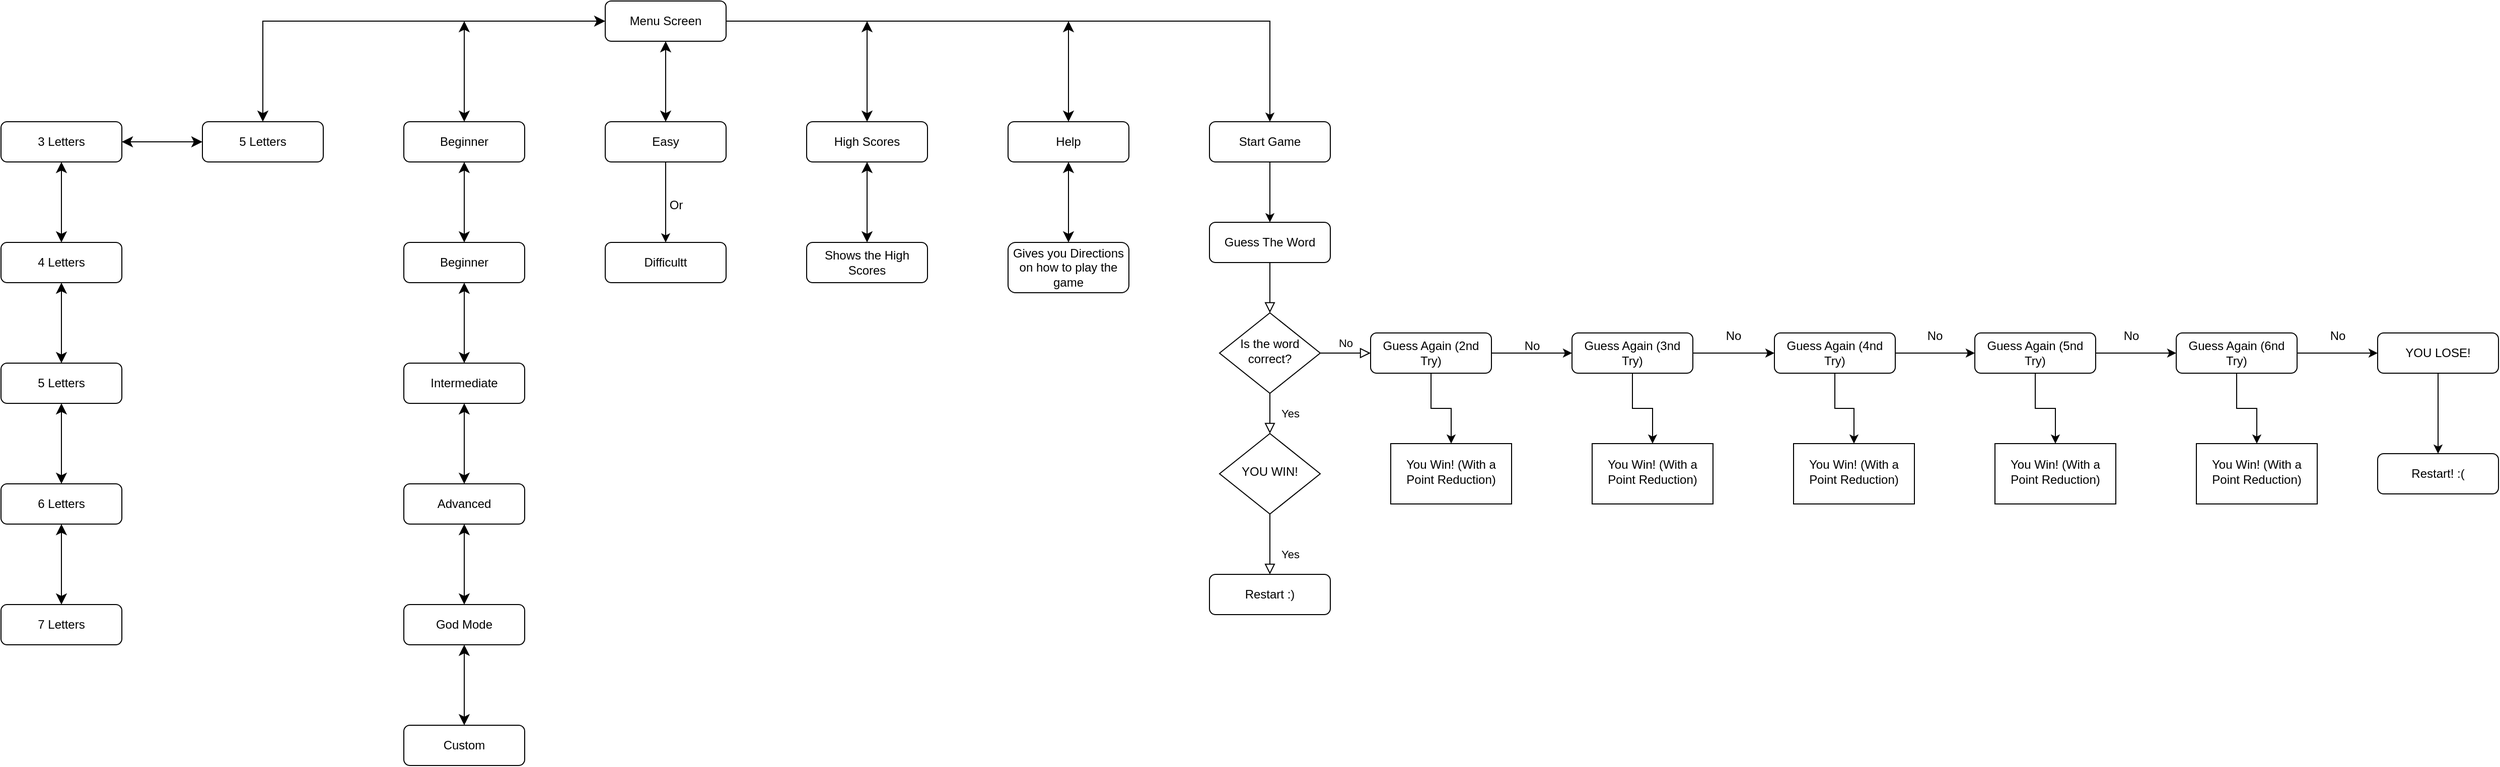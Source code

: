 <mxfile version="22.1.11" type="device">
  <diagram id="C5RBs43oDa-KdzZeNtuy" name="Page-1">
    <mxGraphModel dx="954" dy="566" grid="1" gridSize="10" guides="1" tooltips="1" connect="1" arrows="1" fold="1" page="1" pageScale="1" pageWidth="1169" pageHeight="827" math="0" shadow="0">
      <root>
        <mxCell id="WIyWlLk6GJQsqaUBKTNV-0" />
        <mxCell id="WIyWlLk6GJQsqaUBKTNV-1" parent="WIyWlLk6GJQsqaUBKTNV-0" />
        <mxCell id="WIyWlLk6GJQsqaUBKTNV-2" value="" style="rounded=0;html=1;jettySize=auto;orthogonalLoop=1;fontSize=11;endArrow=block;endFill=0;endSize=8;strokeWidth=1;shadow=0;labelBackgroundColor=none;edgeStyle=orthogonalEdgeStyle;" parent="WIyWlLk6GJQsqaUBKTNV-1" source="WIyWlLk6GJQsqaUBKTNV-3" target="WIyWlLk6GJQsqaUBKTNV-6" edge="1">
          <mxGeometry relative="1" as="geometry" />
        </mxCell>
        <mxCell id="WIyWlLk6GJQsqaUBKTNV-3" value="Guess The Word" style="rounded=1;whiteSpace=wrap;html=1;fontSize=12;glass=0;strokeWidth=1;shadow=0;" parent="WIyWlLk6GJQsqaUBKTNV-1" vertex="1">
          <mxGeometry x="1360" y="370" width="120" height="40" as="geometry" />
        </mxCell>
        <mxCell id="WIyWlLk6GJQsqaUBKTNV-4" value="Yes" style="rounded=0;html=1;jettySize=auto;orthogonalLoop=1;fontSize=11;endArrow=block;endFill=0;endSize=8;strokeWidth=1;shadow=0;labelBackgroundColor=none;edgeStyle=orthogonalEdgeStyle;" parent="WIyWlLk6GJQsqaUBKTNV-1" source="WIyWlLk6GJQsqaUBKTNV-6" target="WIyWlLk6GJQsqaUBKTNV-10" edge="1">
          <mxGeometry y="20" relative="1" as="geometry">
            <mxPoint as="offset" />
          </mxGeometry>
        </mxCell>
        <mxCell id="WIyWlLk6GJQsqaUBKTNV-5" value="No" style="edgeStyle=orthogonalEdgeStyle;rounded=0;html=1;jettySize=auto;orthogonalLoop=1;fontSize=11;endArrow=block;endFill=0;endSize=8;strokeWidth=1;shadow=0;labelBackgroundColor=none;" parent="WIyWlLk6GJQsqaUBKTNV-1" source="WIyWlLk6GJQsqaUBKTNV-6" target="WIyWlLk6GJQsqaUBKTNV-7" edge="1">
          <mxGeometry y="10" relative="1" as="geometry">
            <mxPoint as="offset" />
          </mxGeometry>
        </mxCell>
        <mxCell id="WIyWlLk6GJQsqaUBKTNV-6" value="Is the word correct?" style="rhombus;whiteSpace=wrap;html=1;shadow=0;fontFamily=Helvetica;fontSize=12;align=center;strokeWidth=1;spacing=6;spacingTop=-4;" parent="WIyWlLk6GJQsqaUBKTNV-1" vertex="1">
          <mxGeometry x="1370" y="460" width="100" height="80" as="geometry" />
        </mxCell>
        <mxCell id="23EKihUXWxY2DLU9EtFh-1" value="" style="edgeStyle=orthogonalEdgeStyle;rounded=0;orthogonalLoop=1;jettySize=auto;html=1;" parent="WIyWlLk6GJQsqaUBKTNV-1" source="WIyWlLk6GJQsqaUBKTNV-7" target="23EKihUXWxY2DLU9EtFh-0" edge="1">
          <mxGeometry relative="1" as="geometry" />
        </mxCell>
        <mxCell id="23EKihUXWxY2DLU9EtFh-18" value="" style="edgeStyle=orthogonalEdgeStyle;rounded=0;orthogonalLoop=1;jettySize=auto;html=1;" parent="WIyWlLk6GJQsqaUBKTNV-1" source="WIyWlLk6GJQsqaUBKTNV-7" target="23EKihUXWxY2DLU9EtFh-15" edge="1">
          <mxGeometry relative="1" as="geometry" />
        </mxCell>
        <mxCell id="WIyWlLk6GJQsqaUBKTNV-7" value="Guess Again (2nd Try)" style="rounded=1;whiteSpace=wrap;html=1;fontSize=12;glass=0;strokeWidth=1;shadow=0;" parent="WIyWlLk6GJQsqaUBKTNV-1" vertex="1">
          <mxGeometry x="1520" y="480" width="120" height="40" as="geometry" />
        </mxCell>
        <mxCell id="WIyWlLk6GJQsqaUBKTNV-8" value="Yes" style="rounded=0;html=1;jettySize=auto;orthogonalLoop=1;fontSize=11;endArrow=block;endFill=0;endSize=8;strokeWidth=1;shadow=0;labelBackgroundColor=none;edgeStyle=orthogonalEdgeStyle;" parent="WIyWlLk6GJQsqaUBKTNV-1" source="WIyWlLk6GJQsqaUBKTNV-10" target="WIyWlLk6GJQsqaUBKTNV-11" edge="1">
          <mxGeometry x="0.333" y="20" relative="1" as="geometry">
            <mxPoint as="offset" />
          </mxGeometry>
        </mxCell>
        <mxCell id="WIyWlLk6GJQsqaUBKTNV-10" value="YOU WIN!" style="rhombus;whiteSpace=wrap;html=1;shadow=0;fontFamily=Helvetica;fontSize=12;align=center;strokeWidth=1;spacing=6;spacingTop=-4;" parent="WIyWlLk6GJQsqaUBKTNV-1" vertex="1">
          <mxGeometry x="1370" y="580" width="100" height="80" as="geometry" />
        </mxCell>
        <mxCell id="WIyWlLk6GJQsqaUBKTNV-11" value="Restart :)" style="rounded=1;whiteSpace=wrap;html=1;fontSize=12;glass=0;strokeWidth=1;shadow=0;" parent="WIyWlLk6GJQsqaUBKTNV-1" vertex="1">
          <mxGeometry x="1360" y="720" width="120" height="40" as="geometry" />
        </mxCell>
        <mxCell id="23EKihUXWxY2DLU9EtFh-4" value="" style="edgeStyle=orthogonalEdgeStyle;rounded=0;orthogonalLoop=1;jettySize=auto;html=1;" parent="WIyWlLk6GJQsqaUBKTNV-1" source="23EKihUXWxY2DLU9EtFh-0" target="23EKihUXWxY2DLU9EtFh-3" edge="1">
          <mxGeometry relative="1" as="geometry" />
        </mxCell>
        <mxCell id="23EKihUXWxY2DLU9EtFh-31" value="" style="edgeStyle=orthogonalEdgeStyle;rounded=0;orthogonalLoop=1;jettySize=auto;html=1;" parent="WIyWlLk6GJQsqaUBKTNV-1" source="23EKihUXWxY2DLU9EtFh-0" target="23EKihUXWxY2DLU9EtFh-21" edge="1">
          <mxGeometry relative="1" as="geometry" />
        </mxCell>
        <mxCell id="23EKihUXWxY2DLU9EtFh-0" value="Guess Again (3nd Try)" style="rounded=1;whiteSpace=wrap;html=1;fontSize=12;glass=0;strokeWidth=1;shadow=0;" parent="WIyWlLk6GJQsqaUBKTNV-1" vertex="1">
          <mxGeometry x="1720" y="480" width="120" height="40" as="geometry" />
        </mxCell>
        <mxCell id="23EKihUXWxY2DLU9EtFh-2" value="No" style="text;html=1;align=center;verticalAlign=middle;resizable=0;points=[];autosize=1;strokeColor=none;fillColor=none;" parent="WIyWlLk6GJQsqaUBKTNV-1" vertex="1">
          <mxGeometry x="1660" y="478" width="40" height="30" as="geometry" />
        </mxCell>
        <mxCell id="23EKihUXWxY2DLU9EtFh-7" value="" style="edgeStyle=orthogonalEdgeStyle;rounded=0;orthogonalLoop=1;jettySize=auto;html=1;" parent="WIyWlLk6GJQsqaUBKTNV-1" source="23EKihUXWxY2DLU9EtFh-3" target="23EKihUXWxY2DLU9EtFh-6" edge="1">
          <mxGeometry relative="1" as="geometry" />
        </mxCell>
        <mxCell id="23EKihUXWxY2DLU9EtFh-32" value="" style="edgeStyle=orthogonalEdgeStyle;rounded=0;orthogonalLoop=1;jettySize=auto;html=1;" parent="WIyWlLk6GJQsqaUBKTNV-1" source="23EKihUXWxY2DLU9EtFh-3" target="23EKihUXWxY2DLU9EtFh-23" edge="1">
          <mxGeometry relative="1" as="geometry" />
        </mxCell>
        <mxCell id="23EKihUXWxY2DLU9EtFh-3" value="Guess Again (4nd Try)" style="rounded=1;whiteSpace=wrap;html=1;fontSize=12;glass=0;strokeWidth=1;shadow=0;" parent="WIyWlLk6GJQsqaUBKTNV-1" vertex="1">
          <mxGeometry x="1921" y="480" width="120" height="40" as="geometry" />
        </mxCell>
        <mxCell id="23EKihUXWxY2DLU9EtFh-5" value="No" style="text;html=1;align=center;verticalAlign=middle;resizable=0;points=[];autosize=1;strokeColor=none;fillColor=none;" parent="WIyWlLk6GJQsqaUBKTNV-1" vertex="1">
          <mxGeometry x="1860" y="468" width="40" height="30" as="geometry" />
        </mxCell>
        <mxCell id="23EKihUXWxY2DLU9EtFh-10" value="" style="edgeStyle=orthogonalEdgeStyle;rounded=0;orthogonalLoop=1;jettySize=auto;html=1;" parent="WIyWlLk6GJQsqaUBKTNV-1" source="23EKihUXWxY2DLU9EtFh-6" target="23EKihUXWxY2DLU9EtFh-9" edge="1">
          <mxGeometry relative="1" as="geometry" />
        </mxCell>
        <mxCell id="23EKihUXWxY2DLU9EtFh-33" value="" style="edgeStyle=orthogonalEdgeStyle;rounded=0;orthogonalLoop=1;jettySize=auto;html=1;" parent="WIyWlLk6GJQsqaUBKTNV-1" source="23EKihUXWxY2DLU9EtFh-6" target="23EKihUXWxY2DLU9EtFh-25" edge="1">
          <mxGeometry relative="1" as="geometry" />
        </mxCell>
        <mxCell id="23EKihUXWxY2DLU9EtFh-6" value="Guess Again (5nd Try)" style="rounded=1;whiteSpace=wrap;html=1;fontSize=12;glass=0;strokeWidth=1;shadow=0;" parent="WIyWlLk6GJQsqaUBKTNV-1" vertex="1">
          <mxGeometry x="2120" y="480" width="120" height="40" as="geometry" />
        </mxCell>
        <mxCell id="23EKihUXWxY2DLU9EtFh-8" value="No" style="text;html=1;align=center;verticalAlign=middle;resizable=0;points=[];autosize=1;strokeColor=none;fillColor=none;" parent="WIyWlLk6GJQsqaUBKTNV-1" vertex="1">
          <mxGeometry x="2060" y="468" width="40" height="30" as="geometry" />
        </mxCell>
        <mxCell id="23EKihUXWxY2DLU9EtFh-13" value="" style="edgeStyle=orthogonalEdgeStyle;rounded=0;orthogonalLoop=1;jettySize=auto;html=1;" parent="WIyWlLk6GJQsqaUBKTNV-1" source="23EKihUXWxY2DLU9EtFh-9" target="23EKihUXWxY2DLU9EtFh-12" edge="1">
          <mxGeometry relative="1" as="geometry" />
        </mxCell>
        <mxCell id="23EKihUXWxY2DLU9EtFh-42" value="" style="edgeStyle=orthogonalEdgeStyle;rounded=0;orthogonalLoop=1;jettySize=auto;html=1;" parent="WIyWlLk6GJQsqaUBKTNV-1" source="23EKihUXWxY2DLU9EtFh-9" target="23EKihUXWxY2DLU9EtFh-27" edge="1">
          <mxGeometry relative="1" as="geometry" />
        </mxCell>
        <mxCell id="23EKihUXWxY2DLU9EtFh-9" value="Guess Again (6nd Try)" style="rounded=1;whiteSpace=wrap;html=1;fontSize=12;glass=0;strokeWidth=1;shadow=0;" parent="WIyWlLk6GJQsqaUBKTNV-1" vertex="1">
          <mxGeometry x="2320" y="480" width="120" height="40" as="geometry" />
        </mxCell>
        <mxCell id="23EKihUXWxY2DLU9EtFh-11" value="No" style="text;html=1;align=center;verticalAlign=middle;resizable=0;points=[];autosize=1;strokeColor=none;fillColor=none;" parent="WIyWlLk6GJQsqaUBKTNV-1" vertex="1">
          <mxGeometry x="2255" y="468" width="40" height="30" as="geometry" />
        </mxCell>
        <mxCell id="23EKihUXWxY2DLU9EtFh-41" value="" style="edgeStyle=orthogonalEdgeStyle;rounded=0;orthogonalLoop=1;jettySize=auto;html=1;" parent="WIyWlLk6GJQsqaUBKTNV-1" source="23EKihUXWxY2DLU9EtFh-12" target="23EKihUXWxY2DLU9EtFh-40" edge="1">
          <mxGeometry relative="1" as="geometry" />
        </mxCell>
        <mxCell id="23EKihUXWxY2DLU9EtFh-12" value="YOU LOSE!" style="rounded=1;whiteSpace=wrap;html=1;fontSize=12;glass=0;strokeWidth=1;shadow=0;" parent="WIyWlLk6GJQsqaUBKTNV-1" vertex="1">
          <mxGeometry x="2520" y="480" width="120" height="40" as="geometry" />
        </mxCell>
        <mxCell id="23EKihUXWxY2DLU9EtFh-14" value="No" style="text;html=1;align=center;verticalAlign=middle;resizable=0;points=[];autosize=1;strokeColor=none;fillColor=none;" parent="WIyWlLk6GJQsqaUBKTNV-1" vertex="1">
          <mxGeometry x="2460" y="468" width="40" height="30" as="geometry" />
        </mxCell>
        <mxCell id="23EKihUXWxY2DLU9EtFh-15" value="You Win! (With a Point Reduction)" style="whiteSpace=wrap;html=1;shadow=0;strokeWidth=1;spacing=6;spacingTop=-4;" parent="WIyWlLk6GJQsqaUBKTNV-1" vertex="1">
          <mxGeometry x="1540" y="590" width="120" height="60" as="geometry" />
        </mxCell>
        <mxCell id="23EKihUXWxY2DLU9EtFh-21" value="You Win! (With a Point Reduction)" style="whiteSpace=wrap;html=1;shadow=0;strokeWidth=1;spacing=6;spacingTop=-4;" parent="WIyWlLk6GJQsqaUBKTNV-1" vertex="1">
          <mxGeometry x="1740" y="590" width="120" height="60" as="geometry" />
        </mxCell>
        <mxCell id="23EKihUXWxY2DLU9EtFh-23" value="You Win! (With a Point Reduction)" style="whiteSpace=wrap;html=1;shadow=0;strokeWidth=1;spacing=6;spacingTop=-4;" parent="WIyWlLk6GJQsqaUBKTNV-1" vertex="1">
          <mxGeometry x="1940" y="590" width="120" height="60" as="geometry" />
        </mxCell>
        <mxCell id="23EKihUXWxY2DLU9EtFh-25" value="You Win! (With a Point Reduction)" style="whiteSpace=wrap;html=1;shadow=0;strokeWidth=1;spacing=6;spacingTop=-4;" parent="WIyWlLk6GJQsqaUBKTNV-1" vertex="1">
          <mxGeometry x="2140" y="590" width="120" height="60" as="geometry" />
        </mxCell>
        <mxCell id="23EKihUXWxY2DLU9EtFh-27" value="You Win! (With a Point Reduction)" style="whiteSpace=wrap;html=1;shadow=0;strokeWidth=1;spacing=6;spacingTop=-4;" parent="WIyWlLk6GJQsqaUBKTNV-1" vertex="1">
          <mxGeometry x="2340" y="590" width="120" height="60" as="geometry" />
        </mxCell>
        <mxCell id="23EKihUXWxY2DLU9EtFh-40" value="Restart! :(" style="rounded=1;whiteSpace=wrap;html=1;fontSize=12;glass=0;strokeWidth=1;shadow=0;" parent="WIyWlLk6GJQsqaUBKTNV-1" vertex="1">
          <mxGeometry x="2520" y="600" width="120" height="40" as="geometry" />
        </mxCell>
        <mxCell id="23EKihUXWxY2DLU9EtFh-87" value="" style="edgeStyle=orthogonalEdgeStyle;rounded=0;orthogonalLoop=1;jettySize=auto;html=1;" parent="WIyWlLk6GJQsqaUBKTNV-1" source="23EKihUXWxY2DLU9EtFh-43" target="23EKihUXWxY2DLU9EtFh-78" edge="1">
          <mxGeometry relative="1" as="geometry" />
        </mxCell>
        <mxCell id="23EKihUXWxY2DLU9EtFh-43" value="Easy" style="rounded=1;whiteSpace=wrap;html=1;fontSize=12;glass=0;strokeWidth=1;shadow=0;" parent="WIyWlLk6GJQsqaUBKTNV-1" vertex="1">
          <mxGeometry x="760" y="270" width="120" height="40" as="geometry" />
        </mxCell>
        <mxCell id="23EKihUXWxY2DLU9EtFh-45" value="High Scores" style="rounded=1;whiteSpace=wrap;html=1;fontSize=12;glass=0;strokeWidth=1;shadow=0;" parent="WIyWlLk6GJQsqaUBKTNV-1" vertex="1">
          <mxGeometry x="960" y="270" width="120" height="40" as="geometry" />
        </mxCell>
        <mxCell id="23EKihUXWxY2DLU9EtFh-47" value="Beginner" style="rounded=1;whiteSpace=wrap;html=1;fontSize=12;glass=0;strokeWidth=1;shadow=0;" parent="WIyWlLk6GJQsqaUBKTNV-1" vertex="1">
          <mxGeometry x="560" y="270" width="120" height="40" as="geometry" />
        </mxCell>
        <mxCell id="23EKihUXWxY2DLU9EtFh-49" value="5 Letters" style="rounded=1;whiteSpace=wrap;html=1;fontSize=12;glass=0;strokeWidth=1;shadow=0;" parent="WIyWlLk6GJQsqaUBKTNV-1" vertex="1">
          <mxGeometry x="360" y="270" width="120" height="40" as="geometry" />
        </mxCell>
        <mxCell id="23EKihUXWxY2DLU9EtFh-51" value="Help" style="rounded=1;whiteSpace=wrap;html=1;fontSize=12;glass=0;strokeWidth=1;shadow=0;" parent="WIyWlLk6GJQsqaUBKTNV-1" vertex="1">
          <mxGeometry x="1160" y="270" width="120" height="40" as="geometry" />
        </mxCell>
        <mxCell id="23EKihUXWxY2DLU9EtFh-59" value="" style="edgeStyle=orthogonalEdgeStyle;rounded=0;orthogonalLoop=1;jettySize=auto;html=1;" parent="WIyWlLk6GJQsqaUBKTNV-1" source="23EKihUXWxY2DLU9EtFh-53" target="WIyWlLk6GJQsqaUBKTNV-3" edge="1">
          <mxGeometry relative="1" as="geometry" />
        </mxCell>
        <mxCell id="23EKihUXWxY2DLU9EtFh-53" value="Start Game" style="rounded=1;whiteSpace=wrap;html=1;fontSize=12;glass=0;strokeWidth=1;shadow=0;" parent="WIyWlLk6GJQsqaUBKTNV-1" vertex="1">
          <mxGeometry x="1360" y="270" width="120" height="40" as="geometry" />
        </mxCell>
        <mxCell id="23EKihUXWxY2DLU9EtFh-71" value="" style="edgeStyle=orthogonalEdgeStyle;rounded=0;orthogonalLoop=1;jettySize=auto;html=1;entryX=0.5;entryY=0;entryDx=0;entryDy=0;" parent="WIyWlLk6GJQsqaUBKTNV-1" source="23EKihUXWxY2DLU9EtFh-55" target="23EKihUXWxY2DLU9EtFh-53" edge="1">
          <mxGeometry relative="1" as="geometry">
            <mxPoint x="980" y="170" as="targetPoint" />
          </mxGeometry>
        </mxCell>
        <mxCell id="23EKihUXWxY2DLU9EtFh-55" value="Menu Screen" style="rounded=1;whiteSpace=wrap;html=1;fontSize=12;glass=0;strokeWidth=1;shadow=0;" parent="WIyWlLk6GJQsqaUBKTNV-1" vertex="1">
          <mxGeometry x="760" y="150" width="120" height="40" as="geometry" />
        </mxCell>
        <mxCell id="23EKihUXWxY2DLU9EtFh-76" value="Beginner" style="rounded=1;whiteSpace=wrap;html=1;fontSize=12;glass=0;strokeWidth=1;shadow=0;" parent="WIyWlLk6GJQsqaUBKTNV-1" vertex="1">
          <mxGeometry x="560" y="390" width="120" height="40" as="geometry" />
        </mxCell>
        <mxCell id="23EKihUXWxY2DLU9EtFh-78" value="Difficultt" style="rounded=1;whiteSpace=wrap;html=1;fontSize=12;glass=0;strokeWidth=1;shadow=0;" parent="WIyWlLk6GJQsqaUBKTNV-1" vertex="1">
          <mxGeometry x="760" y="390" width="120" height="40" as="geometry" />
        </mxCell>
        <mxCell id="23EKihUXWxY2DLU9EtFh-80" value="Shows the High Scores" style="rounded=1;whiteSpace=wrap;html=1;fontSize=12;glass=0;strokeWidth=1;shadow=0;" parent="WIyWlLk6GJQsqaUBKTNV-1" vertex="1">
          <mxGeometry x="960" y="390" width="120" height="40" as="geometry" />
        </mxCell>
        <mxCell id="23EKihUXWxY2DLU9EtFh-82" value="Gives you Directions on how to play the game" style="rounded=1;whiteSpace=wrap;html=1;fontSize=12;glass=0;strokeWidth=1;shadow=0;" parent="WIyWlLk6GJQsqaUBKTNV-1" vertex="1">
          <mxGeometry x="1160" y="390" width="120" height="50" as="geometry" />
        </mxCell>
        <mxCell id="23EKihUXWxY2DLU9EtFh-85" value="" style="edgeStyle=none;orthogonalLoop=1;jettySize=auto;html=1;endArrow=classic;startArrow=classic;endSize=8;startSize=8;rounded=0;entryX=0.5;entryY=1;entryDx=0;entryDy=0;" parent="WIyWlLk6GJQsqaUBKTNV-1" source="23EKihUXWxY2DLU9EtFh-43" target="23EKihUXWxY2DLU9EtFh-55" edge="1">
          <mxGeometry width="100" relative="1" as="geometry">
            <mxPoint x="770" y="240" as="sourcePoint" />
            <mxPoint x="870" y="240" as="targetPoint" />
            <Array as="points" />
          </mxGeometry>
        </mxCell>
        <mxCell id="23EKihUXWxY2DLU9EtFh-89" value="" style="edgeStyle=none;orthogonalLoop=1;jettySize=auto;html=1;endArrow=classic;startArrow=classic;endSize=8;startSize=8;rounded=0;" parent="WIyWlLk6GJQsqaUBKTNV-1" source="23EKihUXWxY2DLU9EtFh-45" edge="1">
          <mxGeometry width="100" relative="1" as="geometry">
            <mxPoint x="960" y="220" as="sourcePoint" />
            <mxPoint x="1020" y="170" as="targetPoint" />
            <Array as="points" />
          </mxGeometry>
        </mxCell>
        <mxCell id="23EKihUXWxY2DLU9EtFh-90" value="" style="edgeStyle=none;orthogonalLoop=1;jettySize=auto;html=1;endArrow=classic;startArrow=classic;endSize=8;startSize=8;rounded=0;entryX=0.5;entryY=1;entryDx=0;entryDy=0;exitX=0.5;exitY=0;exitDx=0;exitDy=0;" parent="WIyWlLk6GJQsqaUBKTNV-1" source="23EKihUXWxY2DLU9EtFh-80" target="23EKihUXWxY2DLU9EtFh-45" edge="1">
          <mxGeometry width="100" relative="1" as="geometry">
            <mxPoint x="970" y="350" as="sourcePoint" />
            <mxPoint x="1070" y="350" as="targetPoint" />
            <Array as="points" />
          </mxGeometry>
        </mxCell>
        <mxCell id="23EKihUXWxY2DLU9EtFh-91" value="" style="edgeStyle=none;orthogonalLoop=1;jettySize=auto;html=1;endArrow=classic;startArrow=classic;endSize=8;startSize=8;rounded=0;entryX=0.5;entryY=0;entryDx=0;entryDy=0;" parent="WIyWlLk6GJQsqaUBKTNV-1" target="23EKihUXWxY2DLU9EtFh-51" edge="1">
          <mxGeometry width="100" relative="1" as="geometry">
            <mxPoint x="1220" y="170" as="sourcePoint" />
            <mxPoint x="1270" y="200" as="targetPoint" />
            <Array as="points" />
          </mxGeometry>
        </mxCell>
        <mxCell id="23EKihUXWxY2DLU9EtFh-92" value="" style="edgeStyle=none;orthogonalLoop=1;jettySize=auto;html=1;endArrow=classic;startArrow=classic;endSize=8;startSize=8;rounded=0;entryX=0.5;entryY=0;entryDx=0;entryDy=0;exitX=0.5;exitY=1;exitDx=0;exitDy=0;" parent="WIyWlLk6GJQsqaUBKTNV-1" source="23EKihUXWxY2DLU9EtFh-51" target="23EKihUXWxY2DLU9EtFh-82" edge="1">
          <mxGeometry width="100" relative="1" as="geometry">
            <mxPoint x="1170" y="340" as="sourcePoint" />
            <mxPoint x="1270" y="340" as="targetPoint" />
            <Array as="points" />
          </mxGeometry>
        </mxCell>
        <mxCell id="23EKihUXWxY2DLU9EtFh-95" value="" style="edgeStyle=none;orthogonalLoop=1;jettySize=auto;html=1;endArrow=classic;startArrow=classic;endSize=8;startSize=8;rounded=0;" parent="WIyWlLk6GJQsqaUBKTNV-1" source="23EKihUXWxY2DLU9EtFh-47" edge="1">
          <mxGeometry width="100" relative="1" as="geometry">
            <mxPoint x="570" y="220" as="sourcePoint" />
            <mxPoint x="620" y="170" as="targetPoint" />
            <Array as="points" />
          </mxGeometry>
        </mxCell>
        <mxCell id="23EKihUXWxY2DLU9EtFh-96" value="" style="edgeStyle=none;orthogonalLoop=1;jettySize=auto;html=1;endArrow=classic;startArrow=classic;endSize=8;startSize=8;rounded=0;entryX=0.5;entryY=0;entryDx=0;entryDy=0;exitX=0.5;exitY=1;exitDx=0;exitDy=0;" parent="WIyWlLk6GJQsqaUBKTNV-1" source="23EKihUXWxY2DLU9EtFh-47" target="23EKihUXWxY2DLU9EtFh-76" edge="1">
          <mxGeometry width="100" relative="1" as="geometry">
            <mxPoint x="570" y="330" as="sourcePoint" />
            <mxPoint x="670" y="330" as="targetPoint" />
            <Array as="points" />
          </mxGeometry>
        </mxCell>
        <mxCell id="23EKihUXWxY2DLU9EtFh-97" value="" style="edgeStyle=none;orthogonalLoop=1;jettySize=auto;html=1;endArrow=classic;startArrow=classic;endSize=8;startSize=8;rounded=0;entryX=0.5;entryY=0;entryDx=0;entryDy=0;exitX=0;exitY=0.5;exitDx=0;exitDy=0;" parent="WIyWlLk6GJQsqaUBKTNV-1" source="23EKihUXWxY2DLU9EtFh-55" target="23EKihUXWxY2DLU9EtFh-49" edge="1">
          <mxGeometry width="100" relative="1" as="geometry">
            <mxPoint x="370" y="210" as="sourcePoint" />
            <mxPoint x="470" y="210" as="targetPoint" />
            <Array as="points">
              <mxPoint x="420" y="170" />
            </Array>
          </mxGeometry>
        </mxCell>
        <mxCell id="23EKihUXWxY2DLU9EtFh-103" value="3 Letters" style="rounded=1;whiteSpace=wrap;html=1;fontSize=12;glass=0;strokeWidth=1;shadow=0;" parent="WIyWlLk6GJQsqaUBKTNV-1" vertex="1">
          <mxGeometry x="160" y="270" width="120" height="40" as="geometry" />
        </mxCell>
        <mxCell id="23EKihUXWxY2DLU9EtFh-105" value="" style="edgeStyle=none;orthogonalLoop=1;jettySize=auto;html=1;endArrow=classic;startArrow=classic;endSize=8;startSize=8;rounded=0;exitX=1;exitY=0.5;exitDx=0;exitDy=0;entryX=0;entryY=0.5;entryDx=0;entryDy=0;" parent="WIyWlLk6GJQsqaUBKTNV-1" source="23EKihUXWxY2DLU9EtFh-103" target="23EKihUXWxY2DLU9EtFh-49" edge="1">
          <mxGeometry width="100" relative="1" as="geometry">
            <mxPoint x="290" y="290" as="sourcePoint" />
            <mxPoint x="390" y="290" as="targetPoint" />
            <Array as="points" />
          </mxGeometry>
        </mxCell>
        <mxCell id="23EKihUXWxY2DLU9EtFh-106" value="4 Letters" style="rounded=1;whiteSpace=wrap;html=1;fontSize=12;glass=0;strokeWidth=1;shadow=0;" parent="WIyWlLk6GJQsqaUBKTNV-1" vertex="1">
          <mxGeometry x="160" y="390" width="120" height="40" as="geometry" />
        </mxCell>
        <mxCell id="23EKihUXWxY2DLU9EtFh-108" value="5 Letters" style="rounded=1;whiteSpace=wrap;html=1;fontSize=12;glass=0;strokeWidth=1;shadow=0;" parent="WIyWlLk6GJQsqaUBKTNV-1" vertex="1">
          <mxGeometry x="160" y="510" width="120" height="40" as="geometry" />
        </mxCell>
        <mxCell id="23EKihUXWxY2DLU9EtFh-110" value="6 Letters" style="rounded=1;whiteSpace=wrap;html=1;fontSize=12;glass=0;strokeWidth=1;shadow=0;" parent="WIyWlLk6GJQsqaUBKTNV-1" vertex="1">
          <mxGeometry x="160" y="630" width="120" height="40" as="geometry" />
        </mxCell>
        <mxCell id="23EKihUXWxY2DLU9EtFh-112" value="7 Letters" style="rounded=1;whiteSpace=wrap;html=1;fontSize=12;glass=0;strokeWidth=1;shadow=0;" parent="WIyWlLk6GJQsqaUBKTNV-1" vertex="1">
          <mxGeometry x="160" y="750" width="120" height="40" as="geometry" />
        </mxCell>
        <mxCell id="23EKihUXWxY2DLU9EtFh-114" value="" style="edgeStyle=none;orthogonalLoop=1;jettySize=auto;html=1;endArrow=classic;startArrow=classic;endSize=8;startSize=8;rounded=0;exitX=0.5;exitY=0;exitDx=0;exitDy=0;entryX=0.5;entryY=1;entryDx=0;entryDy=0;" parent="WIyWlLk6GJQsqaUBKTNV-1" source="23EKihUXWxY2DLU9EtFh-106" target="23EKihUXWxY2DLU9EtFh-103" edge="1">
          <mxGeometry width="100" relative="1" as="geometry">
            <mxPoint x="170" y="340" as="sourcePoint" />
            <mxPoint x="200" y="340" as="targetPoint" />
            <Array as="points" />
          </mxGeometry>
        </mxCell>
        <mxCell id="23EKihUXWxY2DLU9EtFh-115" value="" style="edgeStyle=none;orthogonalLoop=1;jettySize=auto;html=1;endArrow=classic;startArrow=classic;endSize=8;startSize=8;rounded=0;entryX=0.5;entryY=1;entryDx=0;entryDy=0;exitX=0.5;exitY=0;exitDx=0;exitDy=0;" parent="WIyWlLk6GJQsqaUBKTNV-1" source="23EKihUXWxY2DLU9EtFh-108" target="23EKihUXWxY2DLU9EtFh-106" edge="1">
          <mxGeometry width="100" relative="1" as="geometry">
            <mxPoint x="170" y="470" as="sourcePoint" />
            <mxPoint x="270" y="470" as="targetPoint" />
            <Array as="points" />
          </mxGeometry>
        </mxCell>
        <mxCell id="23EKihUXWxY2DLU9EtFh-116" value="" style="edgeStyle=none;orthogonalLoop=1;jettySize=auto;html=1;endArrow=classic;startArrow=classic;endSize=8;startSize=8;rounded=0;entryX=0.5;entryY=1;entryDx=0;entryDy=0;exitX=0.5;exitY=0;exitDx=0;exitDy=0;" parent="WIyWlLk6GJQsqaUBKTNV-1" source="23EKihUXWxY2DLU9EtFh-110" target="23EKihUXWxY2DLU9EtFh-108" edge="1">
          <mxGeometry width="100" relative="1" as="geometry">
            <mxPoint x="170" y="580" as="sourcePoint" />
            <mxPoint x="270" y="580" as="targetPoint" />
            <Array as="points" />
          </mxGeometry>
        </mxCell>
        <mxCell id="23EKihUXWxY2DLU9EtFh-117" value="" style="edgeStyle=none;orthogonalLoop=1;jettySize=auto;html=1;endArrow=classic;startArrow=classic;endSize=8;startSize=8;rounded=0;entryX=0.5;entryY=1;entryDx=0;entryDy=0;exitX=0.5;exitY=0;exitDx=0;exitDy=0;" parent="WIyWlLk6GJQsqaUBKTNV-1" source="23EKihUXWxY2DLU9EtFh-112" target="23EKihUXWxY2DLU9EtFh-110" edge="1">
          <mxGeometry width="100" relative="1" as="geometry">
            <mxPoint x="170" y="710" as="sourcePoint" />
            <mxPoint x="270" y="710" as="targetPoint" />
            <Array as="points" />
          </mxGeometry>
        </mxCell>
        <mxCell id="23EKihUXWxY2DLU9EtFh-118" value="Intermediate" style="rounded=1;whiteSpace=wrap;html=1;fontSize=12;glass=0;strokeWidth=1;shadow=0;" parent="WIyWlLk6GJQsqaUBKTNV-1" vertex="1">
          <mxGeometry x="560" y="510" width="120" height="40" as="geometry" />
        </mxCell>
        <mxCell id="23EKihUXWxY2DLU9EtFh-121" value="" style="edgeStyle=none;orthogonalLoop=1;jettySize=auto;html=1;endArrow=classic;startArrow=classic;endSize=8;startSize=8;rounded=0;entryX=0.5;entryY=0;entryDx=0;entryDy=0;exitX=0.5;exitY=1;exitDx=0;exitDy=0;" parent="WIyWlLk6GJQsqaUBKTNV-1" source="23EKihUXWxY2DLU9EtFh-76" target="23EKihUXWxY2DLU9EtFh-118" edge="1">
          <mxGeometry width="100" relative="1" as="geometry">
            <mxPoint x="570" y="450" as="sourcePoint" />
            <mxPoint x="670" y="450" as="targetPoint" />
            <Array as="points" />
          </mxGeometry>
        </mxCell>
        <mxCell id="23EKihUXWxY2DLU9EtFh-122" value="Advanced" style="rounded=1;whiteSpace=wrap;html=1;fontSize=12;glass=0;strokeWidth=1;shadow=0;" parent="WIyWlLk6GJQsqaUBKTNV-1" vertex="1">
          <mxGeometry x="560" y="630" width="120" height="40" as="geometry" />
        </mxCell>
        <mxCell id="23EKihUXWxY2DLU9EtFh-124" value="" style="edgeStyle=none;orthogonalLoop=1;jettySize=auto;html=1;endArrow=classic;startArrow=classic;endSize=8;startSize=8;rounded=0;entryX=0.5;entryY=1;entryDx=0;entryDy=0;exitX=0.5;exitY=0;exitDx=0;exitDy=0;" parent="WIyWlLk6GJQsqaUBKTNV-1" source="23EKihUXWxY2DLU9EtFh-122" target="23EKihUXWxY2DLU9EtFh-118" edge="1">
          <mxGeometry width="100" relative="1" as="geometry">
            <mxPoint x="700" y="580" as="sourcePoint" />
            <mxPoint x="580" y="570" as="targetPoint" />
            <Array as="points" />
          </mxGeometry>
        </mxCell>
        <mxCell id="23EKihUXWxY2DLU9EtFh-125" value="God Mode" style="rounded=1;whiteSpace=wrap;html=1;fontSize=12;glass=0;strokeWidth=1;shadow=0;" parent="WIyWlLk6GJQsqaUBKTNV-1" vertex="1">
          <mxGeometry x="560" y="750" width="120" height="40" as="geometry" />
        </mxCell>
        <mxCell id="23EKihUXWxY2DLU9EtFh-127" value="" style="edgeStyle=none;orthogonalLoop=1;jettySize=auto;html=1;endArrow=classic;startArrow=classic;endSize=8;startSize=8;rounded=0;entryX=0.5;entryY=1;entryDx=0;entryDy=0;" parent="WIyWlLk6GJQsqaUBKTNV-1" source="23EKihUXWxY2DLU9EtFh-125" target="23EKihUXWxY2DLU9EtFh-122" edge="1">
          <mxGeometry width="100" relative="1" as="geometry">
            <mxPoint x="570" y="710" as="sourcePoint" />
            <mxPoint x="670" y="710" as="targetPoint" />
            <Array as="points" />
          </mxGeometry>
        </mxCell>
        <mxCell id="23EKihUXWxY2DLU9EtFh-128" value="Custom" style="rounded=1;whiteSpace=wrap;html=1;fontSize=12;glass=0;strokeWidth=1;shadow=0;" parent="WIyWlLk6GJQsqaUBKTNV-1" vertex="1">
          <mxGeometry x="560" y="870" width="120" height="40" as="geometry" />
        </mxCell>
        <mxCell id="23EKihUXWxY2DLU9EtFh-131" value="" style="edgeStyle=none;orthogonalLoop=1;jettySize=auto;html=1;endArrow=classic;startArrow=classic;endSize=8;startSize=8;rounded=0;entryX=0.5;entryY=1;entryDx=0;entryDy=0;exitX=0.5;exitY=0;exitDx=0;exitDy=0;" parent="WIyWlLk6GJQsqaUBKTNV-1" source="23EKihUXWxY2DLU9EtFh-128" target="23EKihUXWxY2DLU9EtFh-125" edge="1">
          <mxGeometry width="100" relative="1" as="geometry">
            <mxPoint x="570" y="820" as="sourcePoint" />
            <mxPoint x="670" y="820" as="targetPoint" />
            <Array as="points" />
          </mxGeometry>
        </mxCell>
        <mxCell id="23EKihUXWxY2DLU9EtFh-132" value="Or" style="text;html=1;align=center;verticalAlign=middle;resizable=0;points=[];autosize=1;strokeColor=none;fillColor=none;" parent="WIyWlLk6GJQsqaUBKTNV-1" vertex="1">
          <mxGeometry x="810" y="338" width="40" height="30" as="geometry" />
        </mxCell>
      </root>
    </mxGraphModel>
  </diagram>
</mxfile>
